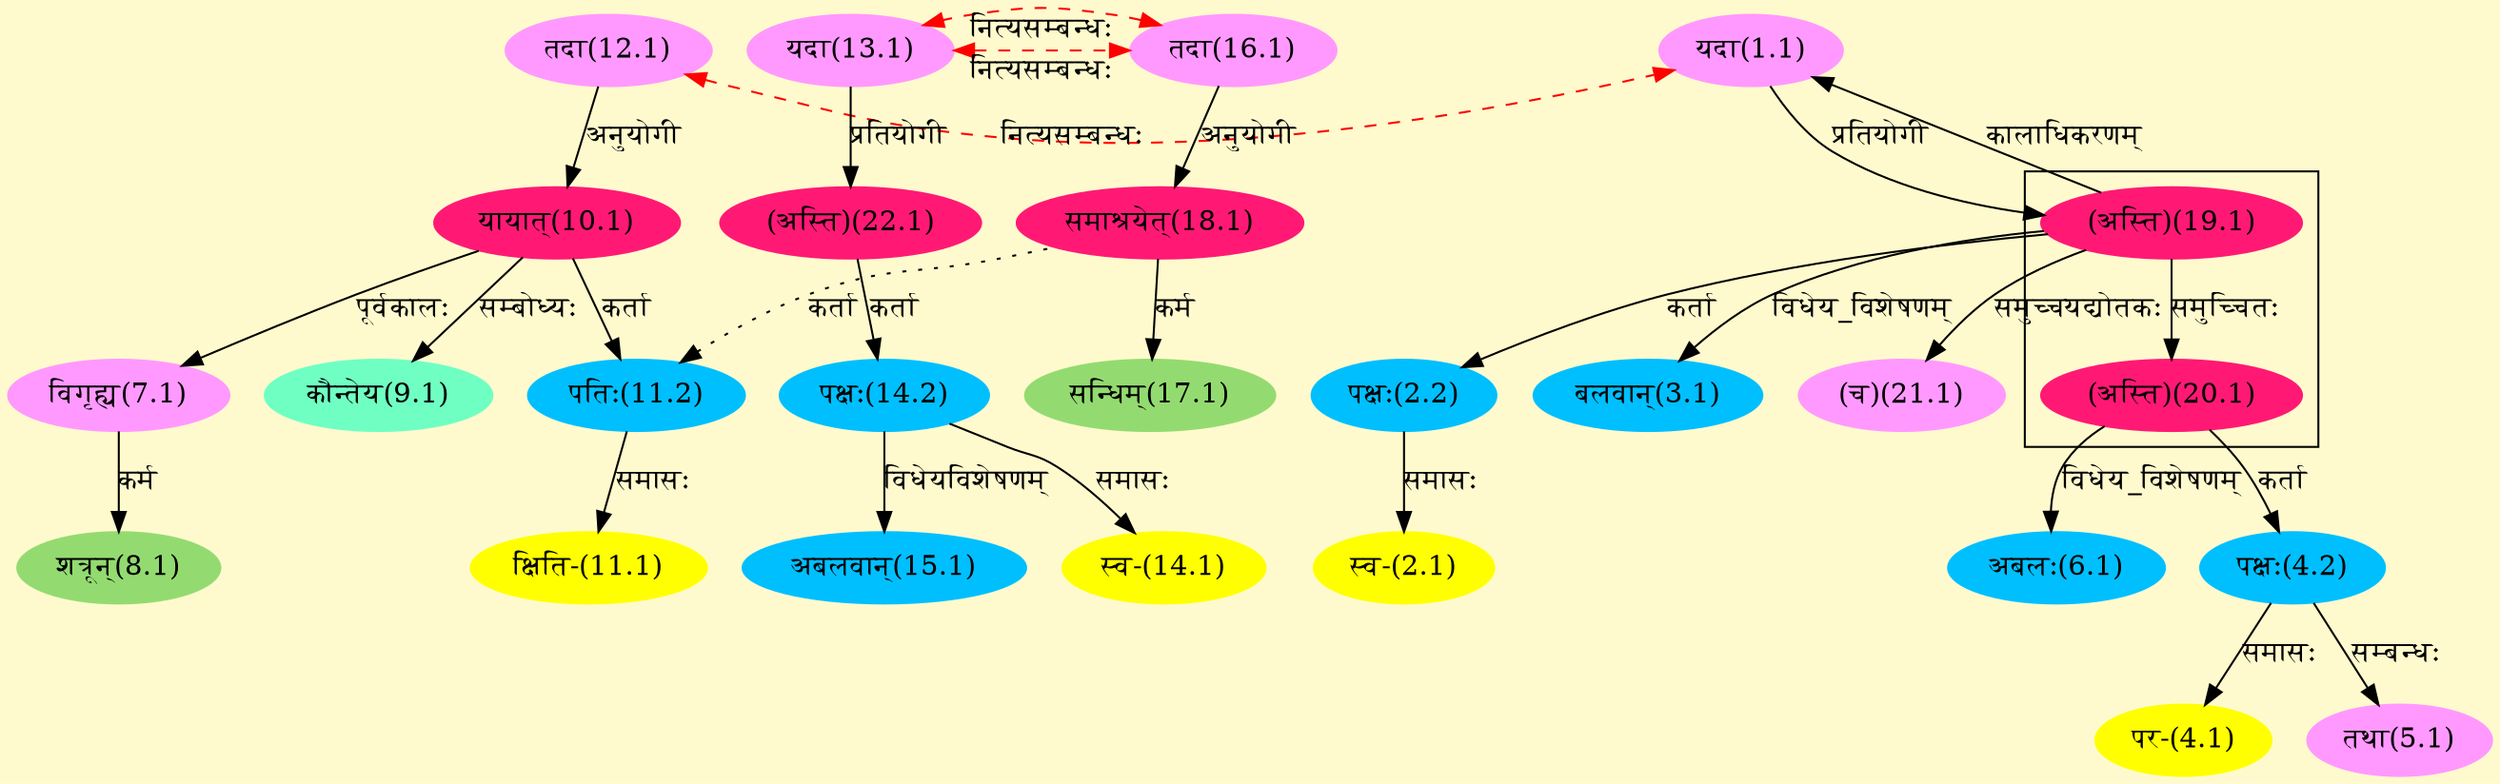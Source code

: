 digraph G{
rankdir=BT;
 compound=true;
 bgcolor="lemonchiffon1";

subgraph cluster_1{
Node20_1 [style=filled, color="#FF1975" label = "(अस्ति)(20.1)"]
Node19_1 [style=filled, color="#FF1975" label = "(अस्ति)(19.1)"]

}
Node1_1 [style=filled, color="#FF99FF" label = "यदा(1.1)"]
Node19_1 [style=filled, color="#FF1975" label = "(अस्ति)(19.1)"]
Node2_1 [style=filled, color="#FFFF00" label = "स्व-(2.1)"]
Node2_2 [style=filled, color="#00BFFF" label = "पक्षः(2.2)"]
Node3_1 [style=filled, color="#00BFFF" label = "बलवान्(3.1)"]
Node4_1 [style=filled, color="#FFFF00" label = "पर-(4.1)"]
Node4_2 [style=filled, color="#00BFFF" label = "पक्षः(4.2)"]
Node20_1 [style=filled, color="#FF1975" label = "(अस्ति)(20.1)"]
Node5_1 [style=filled, color="#FF99FF" label = "तथा(5.1)"]
Node6_1 [style=filled, color="#00BFFF" label = "अबलः(6.1)"]
Node7_1 [style=filled, color="#FF99FF" label = "विगृह्य(7.1)"]
Node10_1 [style=filled, color="#FF1975" label = "यायात्(10.1)"]
Node8_1 [style=filled, color="#93DB70" label = "शत्रून्(8.1)"]
Node9_1 [style=filled, color="#6FFFC3" label = "कौन्तेय(9.1)"]
Node12_1 [style=filled, color="#FF99FF" label = "तदा(12.1)"]
Node11_1 [style=filled, color="#FFFF00" label = "क्षिति-(11.1)"]
Node11_2 [style=filled, color="#00BFFF" label = "पतिः(11.2)"]
Node18_1 [style=filled, color="#FF1975" label = "समाश्रयेत्(18.1)"]
Node13_1 [style=filled, color="#FF99FF" label = "यदा(13.1)"]
Node16_1 [style=filled, color="#FF99FF" label = "तदा(16.1)"]
Node14_1 [style=filled, color="#FFFF00" label = "स्व-(14.1)"]
Node14_2 [style=filled, color="#00BFFF" label = "पक्षः(14.2)"]
Node22_1 [style=filled, color="#FF1975" label = "(अस्ति)(22.1)"]
Node15_1 [style=filled, color="#00BFFF" label = "अबलवान्(15.1)"]
Node17_1 [style=filled, color="#93DB70" label = "सन्धिम्(17.1)"]
Node21_1 [style=filled, color="#FF99FF" label = "(च)(21.1)"]
{rank = same; Node12_1; Node1_1;}
{rank = same; Node13_1; Node16_1;}
{rank = same; Node16_1; Node13_1;}
/* Start of Relations section */

Node1_1 -> Node19_1 [  label="कालाधिकरणम्"  dir="back" ]
Node2_1 -> Node2_2 [  label="समासः"  dir="back" ]
Node2_2 -> Node19_1 [  label="कर्ता"  dir="back" ]
Node3_1 -> Node19_1 [  label="विधेय_विशेषणम्"  dir="back" ]
Node4_1 -> Node4_2 [  label="समासः"  dir="back" ]
Node4_2 -> Node20_1 [  label="कर्ता"  dir="back" ]
Node5_1 -> Node4_2 [  label="सम्बन्धः"  dir="back" ]
Node6_1 -> Node20_1 [  label="विधेय_विशेषणम्"  dir="back" ]
Node7_1 -> Node10_1 [  label="पूर्वकालः"  dir="back" ]
Node8_1 -> Node7_1 [  label="कर्म"  dir="back" ]
Node9_1 -> Node10_1 [  label="सम्बोध्यः"  dir="back" ]
Node10_1 -> Node12_1 [  label="अनुयोगी"  dir="back" ]
Node11_1 -> Node11_2 [  label="समासः"  dir="back" ]
Node11_2 -> Node10_1 [  label="कर्ता"  dir="back" ]
Node11_2 -> Node18_1 [ style=dotted label="कर्ता"  dir="back" ]
Node12_1 -> Node1_1 [ style=dashed color="red" label="नित्यसम्बन्धः"  dir="both" ]
Node13_1 -> Node16_1 [ style=dashed color="red" label="नित्यसम्बन्धः"  dir="both" ]
Node14_1 -> Node14_2 [  label="समासः"  dir="back" ]
Node14_2 -> Node22_1 [  label="कर्ता"  dir="back" ]
Node15_1 -> Node14_2 [  label="विधेयविशेषणम्"  dir="back" ]
Node16_1 -> Node13_1 [ style=dashed color="red" label="नित्यसम्बन्धः"  dir="both" ]
Node17_1 -> Node18_1 [  label="कर्म"  dir="back" ]
Node18_1 -> Node16_1 [  label="अनुयोगी"  dir="back" ]
Node19_1 -> Node1_1 [  label="प्रतियोगी"  dir="back" ]
Node20_1 -> Node19_1 [  label="समुच्चितः"  dir="back" ]
Node21_1 -> Node19_1 [  label="समुच्चयद्योतकः"  dir="back" ]
Node22_1 -> Node13_1 [  label="प्रतियोगी"  dir="back" ]
}
